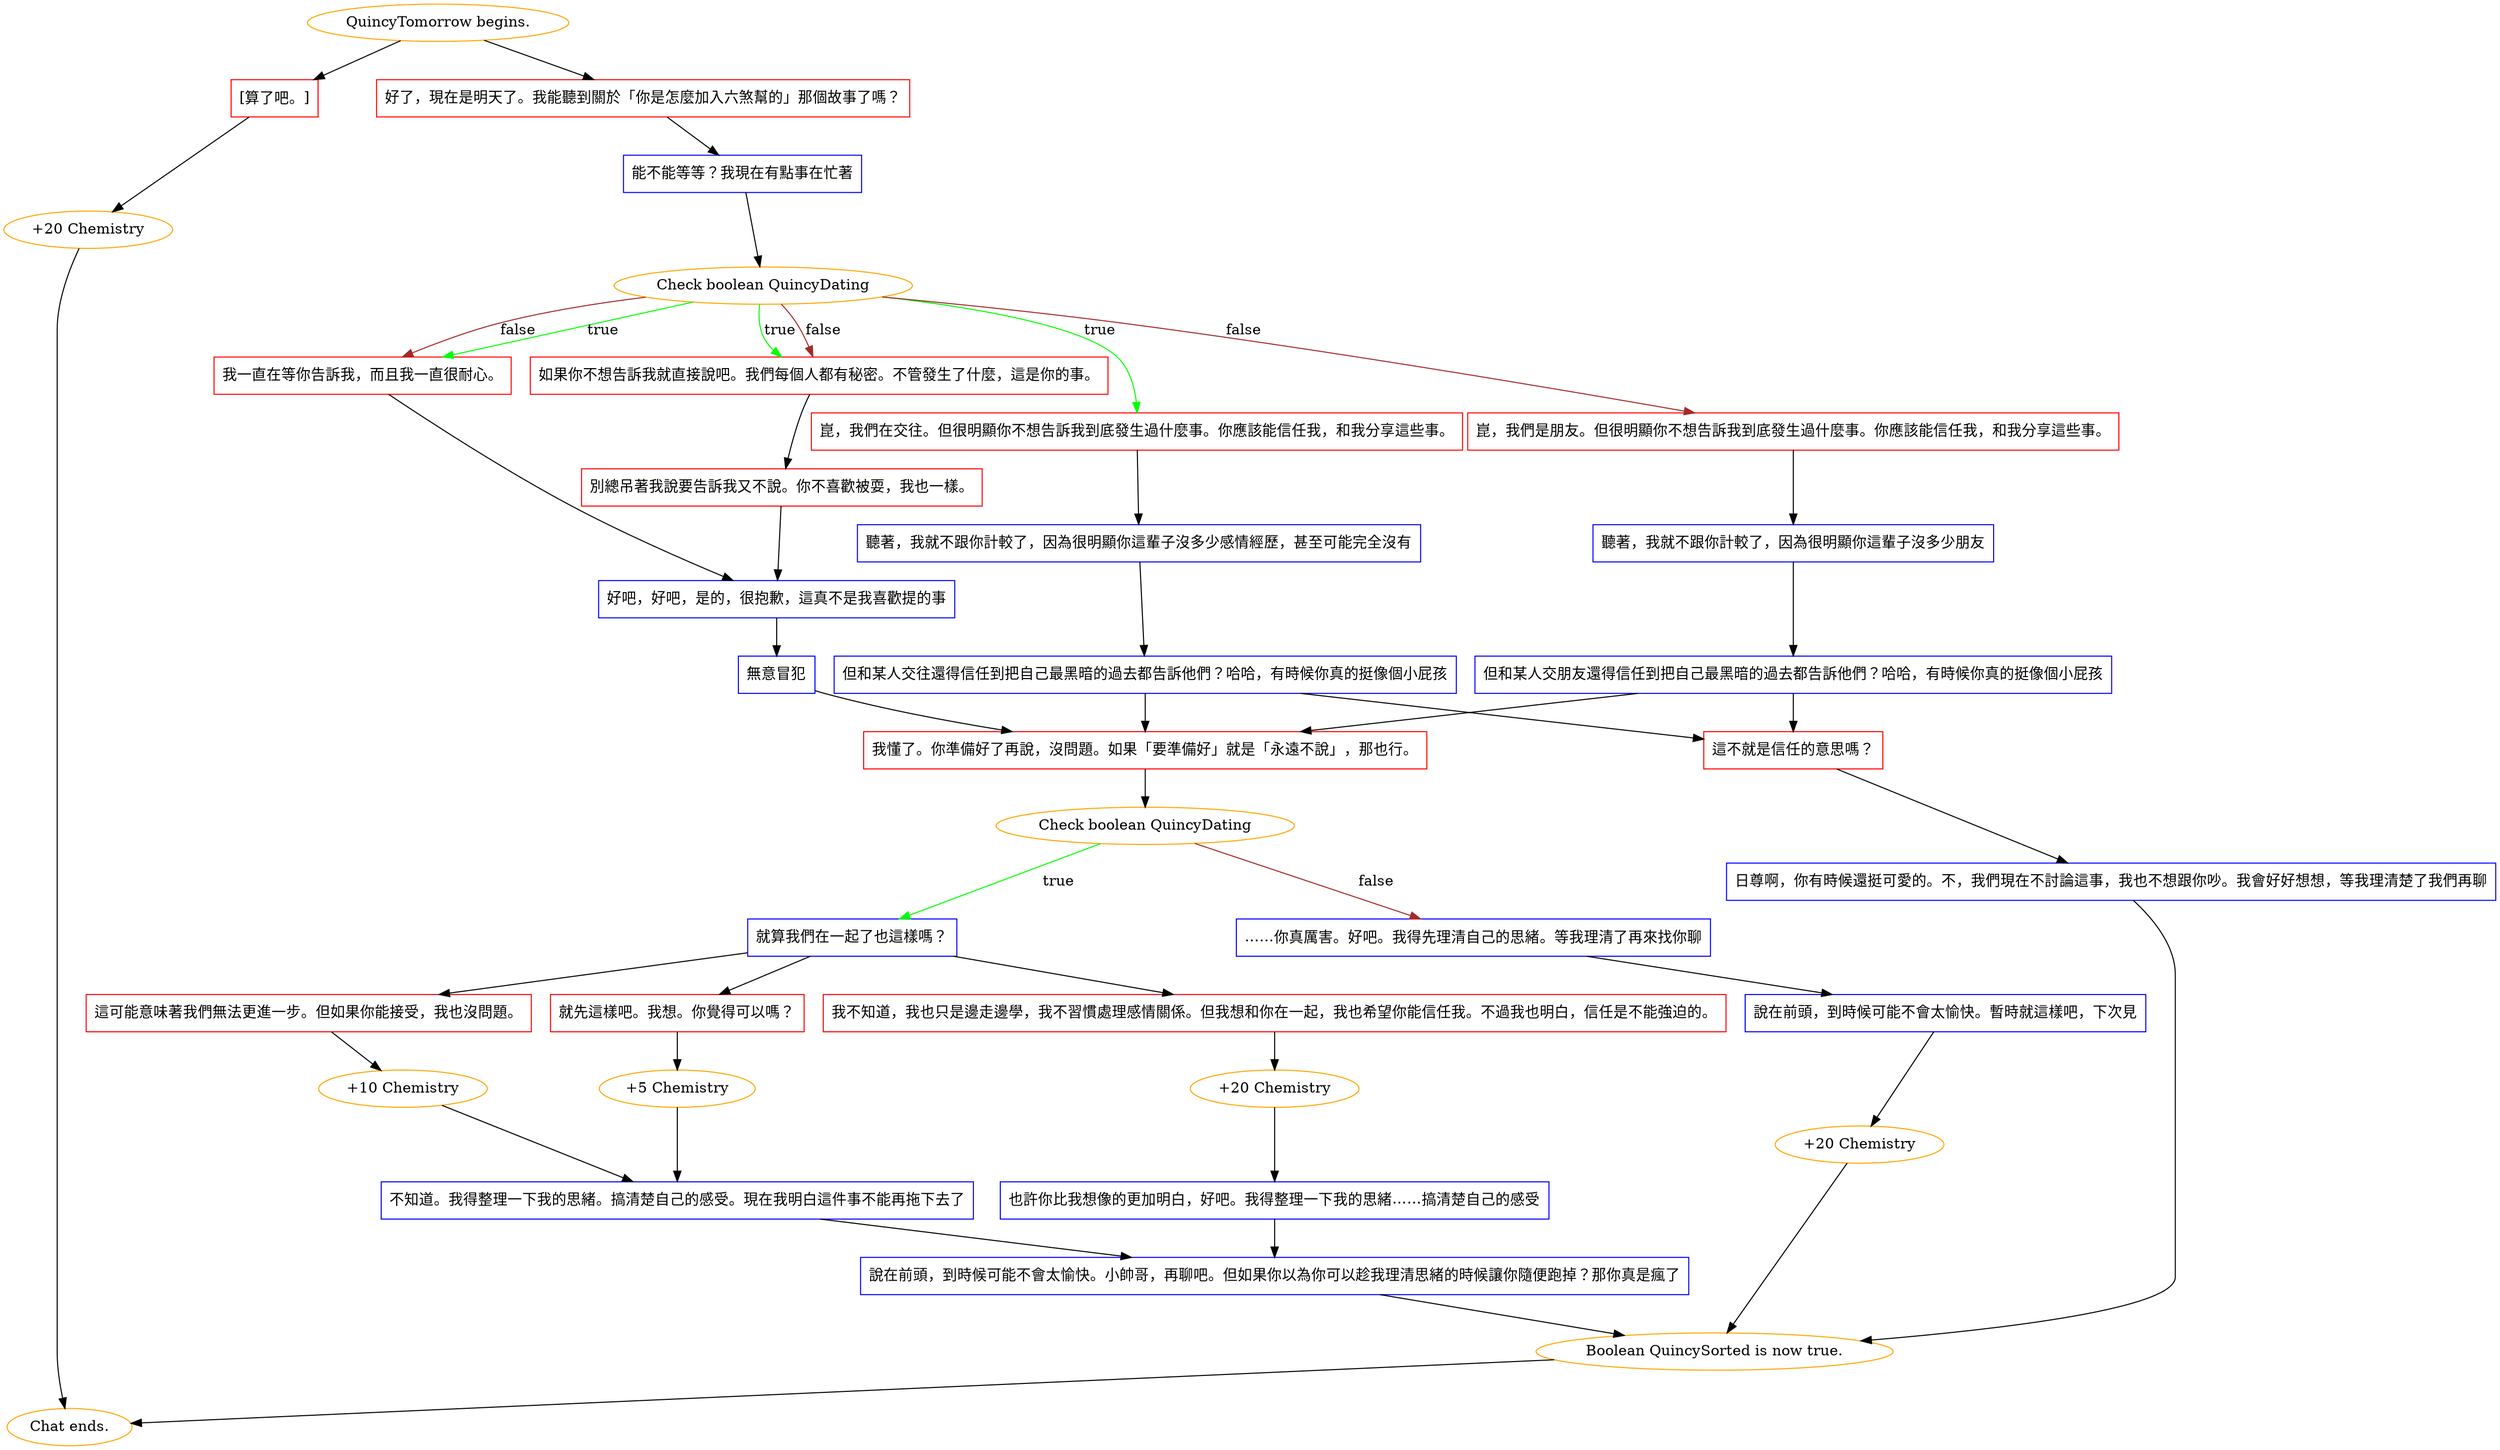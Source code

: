 digraph {
	"QuincyTomorrow begins." [color=orange];
		"QuincyTomorrow begins." -> j3189552340;
		"QuincyTomorrow begins." -> j1722116517;
	j3189552340 [label="好了，現在是明天了。我能聽到關於「你是怎麼加入六煞幫的」那個故事了嗎？",shape=box,color=red];
		j3189552340 -> j3441233861;
	j1722116517 [label="[算了吧。]",shape=box,color=red];
		j1722116517 -> j367054140;
	j3441233861 [label="能不能等等？我現在有點事在忙著",shape=box,color=blue];
		j3441233861 -> j2620124444;
	j367054140 [label="+20 Chemistry",color=orange];
		j367054140 -> "Chat ends.";
	j2620124444 [label="Check boolean QuincyDating",color=orange];
		j2620124444 -> j1452779662 [label=true,color=green];
		j2620124444 -> j2492224881 [label=true,color=green];
		j2620124444 -> j871892951 [label=true,color=green];
		j2620124444 -> j2810010240 [label=false,color=brown];
		j2620124444 -> j2492224881 [label=false,color=brown];
		j2620124444 -> j871892951 [label=false,color=brown];
	"Chat ends." [color=orange];
	j1452779662 [label="崑，我們在交往。但很明顯你不想告訴我到底發生過什麼事。你應該能信任我，和我分享這些事。",shape=box,color=red];
		j1452779662 -> j2611716857;
	j2492224881 [label="我一直在等你告訴我，而且我一直很耐心。",shape=box,color=red];
		j2492224881 -> j2929306100;
	j871892951 [label="如果你不想告訴我就直接說吧。我們每個人都有秘密。不管發生了什麼，這是你的事。",shape=box,color=red];
		j871892951 -> j1287427201;
	j2810010240 [label="崑，我們是朋友。但很明顯你不想告訴我到底發生過什麼事。你應該能信任我，和我分享這些事。",shape=box,color=red];
		j2810010240 -> j1444536636;
	j2611716857 [label="聽著，我就不跟你計較了，因為很明顯你這輩子沒多少感情經歷，甚至可能完全沒有",shape=box,color=blue];
		j2611716857 -> j2417537823;
	j2929306100 [label="好吧，好吧，是的，很抱歉，這真不是我喜歡提的事",shape=box,color=blue];
		j2929306100 -> j1244495009;
	j1287427201 [label="別總吊著我說要告訴我又不說。你不喜歡被耍，我也一樣。",shape=box,color=red];
		j1287427201 -> j2929306100;
	j1444536636 [label="聽著，我就不跟你計較了，因為很明顯你這輩子沒多少朋友",shape=box,color=blue];
		j1444536636 -> j2751705758;
	j2417537823 [label="但和某人交往還得信任到把自己最黑暗的過去都告訴他們？哈哈，有時候你真的挺像個小屁孩",shape=box,color=blue];
		j2417537823 -> j2249742188;
		j2417537823 -> j1865286161;
	j1244495009 [label="無意冒犯",shape=box,color=blue];
		j1244495009 -> j1865286161;
	j2751705758 [label="但和某人交朋友還得信任到把自己最黑暗的過去都告訴他們？哈哈，有時候你真的挺像個小屁孩",shape=box,color=blue];
		j2751705758 -> j2249742188;
		j2751705758 -> j1865286161;
	j2249742188 [label="這不就是信任的意思嗎？",shape=box,color=red];
		j2249742188 -> j3957174442;
	j1865286161 [label="我懂了。你準備好了再說，沒問題。如果「要準備好」就是「永遠不說」，那也行。",shape=box,color=red];
		j1865286161 -> j2097033221;
	j3957174442 [label="日尊啊，你有時候還挺可愛的。不，我們現在不討論這事，我也不想跟你吵。我會好好想想，等我理清楚了我們再聊",shape=box,color=blue];
		j3957174442 -> j3559374181;
	j2097033221 [label="Check boolean QuincyDating",color=orange];
		j2097033221 -> j3364212702 [label=true,color=green];
		j2097033221 -> j1235953238 [label=false,color=brown];
	j3559374181 [label="Boolean QuincySorted is now true.",color=orange];
		j3559374181 -> "Chat ends.";
	j3364212702 [label="就算我們在一起了也這樣嗎？",shape=box,color=blue];
		j3364212702 -> j1667161592;
		j3364212702 -> j2959747872;
		j3364212702 -> j487984853;
	j1235953238 [label="……你真厲害。好吧。我得先理清自己的思緒。等我理清了再來找你聊",shape=box,color=blue];
		j1235953238 -> j1190507018;
	j1667161592 [label="就先這樣吧。我想。你覺得可以嗎？",shape=box,color=red];
		j1667161592 -> j1449950124;
	j2959747872 [label="這可能意味著我們無法更進一步。但如果你能接受，我也沒問題。",shape=box,color=red];
		j2959747872 -> j856701052;
	j487984853 [label="我不知道，我也只是邊走邊學，我不習慣處理感情關係。但我想和你在一起，我也希望你能信任我。不過我也明白，信任是不能強迫的。",shape=box,color=red];
		j487984853 -> j2204462610;
	j1190507018 [label="說在前頭，到時候可能不會太愉快。暫時就這樣吧，下次見",shape=box,color=blue];
		j1190507018 -> j2191301368;
	j1449950124 [label="+5 Chemistry",color=orange];
		j1449950124 -> j4146569989;
	j856701052 [label="+10 Chemistry",color=orange];
		j856701052 -> j4146569989;
	j2204462610 [label="+20 Chemistry",color=orange];
		j2204462610 -> j3379369753;
	j2191301368 [label="+20 Chemistry",color=orange];
		j2191301368 -> j3559374181;
	j4146569989 [label="不知道。我得整理一下我的思緒。搞清楚自己的感受。現在我明白這件事不能再拖下去了",shape=box,color=blue];
		j4146569989 -> j305880690;
	j3379369753 [label="也許你比我想像的更加明白，好吧。我得整理一下我的思緒……搞清楚自己的感受",shape=box,color=blue];
		j3379369753 -> j305880690;
	j305880690 [label="說在前頭，到時候可能不會太愉快。小帥哥，再聊吧。但如果你以為你可以趁我理清思緒的時候讓你隨便跑掉？那你真是瘋了",shape=box,color=blue];
		j305880690 -> j3559374181;
}